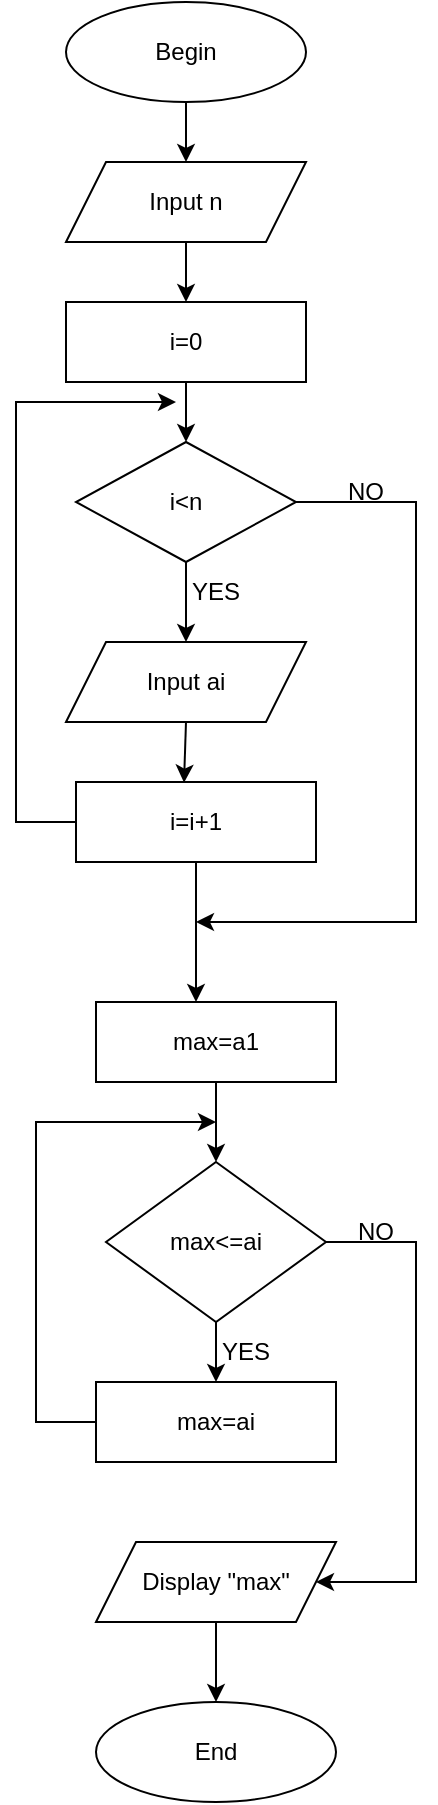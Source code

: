 <mxfile version="21.5.0" type="device">
  <diagram name="Page-1" id="Oo-YtIQrV1MbFyEWcRT-">
    <mxGraphModel dx="392" dy="548" grid="1" gridSize="10" guides="1" tooltips="1" connect="1" arrows="1" fold="1" page="1" pageScale="1" pageWidth="850" pageHeight="1100" math="0" shadow="0">
      <root>
        <mxCell id="0" />
        <mxCell id="1" parent="0" />
        <mxCell id="d7ki9nwYrR0znX2aHPak-1" value="Begin" style="ellipse;whiteSpace=wrap;html=1;" vertex="1" parent="1">
          <mxGeometry x="305" y="60" width="120" height="50" as="geometry" />
        </mxCell>
        <mxCell id="d7ki9nwYrR0znX2aHPak-2" value="Input n" style="shape=parallelogram;perimeter=parallelogramPerimeter;whiteSpace=wrap;html=1;fixedSize=1;" vertex="1" parent="1">
          <mxGeometry x="305" y="140" width="120" height="40" as="geometry" />
        </mxCell>
        <mxCell id="d7ki9nwYrR0znX2aHPak-3" value="" style="endArrow=classic;html=1;rounded=0;exitX=0.5;exitY=1;exitDx=0;exitDy=0;entryX=0.5;entryY=0;entryDx=0;entryDy=0;" edge="1" parent="1" source="d7ki9nwYrR0znX2aHPak-1" target="d7ki9nwYrR0znX2aHPak-2">
          <mxGeometry width="50" height="50" relative="1" as="geometry">
            <mxPoint x="400" y="310" as="sourcePoint" />
            <mxPoint x="450" y="260" as="targetPoint" />
          </mxGeometry>
        </mxCell>
        <mxCell id="d7ki9nwYrR0znX2aHPak-4" value="i=0" style="rounded=0;whiteSpace=wrap;html=1;" vertex="1" parent="1">
          <mxGeometry x="305" y="210" width="120" height="40" as="geometry" />
        </mxCell>
        <mxCell id="d7ki9nwYrR0znX2aHPak-5" value="" style="endArrow=classic;html=1;rounded=0;exitX=0.5;exitY=1;exitDx=0;exitDy=0;" edge="1" parent="1" source="d7ki9nwYrR0znX2aHPak-2" target="d7ki9nwYrR0znX2aHPak-4">
          <mxGeometry width="50" height="50" relative="1" as="geometry">
            <mxPoint x="340" y="300" as="sourcePoint" />
            <mxPoint x="390" y="250" as="targetPoint" />
          </mxGeometry>
        </mxCell>
        <mxCell id="d7ki9nwYrR0znX2aHPak-6" value="" style="endArrow=classic;html=1;rounded=0;exitX=0.5;exitY=1;exitDx=0;exitDy=0;" edge="1" parent="1" source="d7ki9nwYrR0znX2aHPak-4" target="d7ki9nwYrR0znX2aHPak-7">
          <mxGeometry width="50" height="50" relative="1" as="geometry">
            <mxPoint x="340" y="300" as="sourcePoint" />
            <mxPoint x="365" y="290" as="targetPoint" />
          </mxGeometry>
        </mxCell>
        <mxCell id="d7ki9nwYrR0znX2aHPak-7" value="i&amp;lt;n" style="rhombus;whiteSpace=wrap;html=1;" vertex="1" parent="1">
          <mxGeometry x="310" y="280" width="110" height="60" as="geometry" />
        </mxCell>
        <mxCell id="d7ki9nwYrR0znX2aHPak-8" value="" style="endArrow=classic;html=1;rounded=0;exitX=0.5;exitY=1;exitDx=0;exitDy=0;" edge="1" parent="1" source="d7ki9nwYrR0znX2aHPak-7" target="d7ki9nwYrR0znX2aHPak-9">
          <mxGeometry width="50" height="50" relative="1" as="geometry">
            <mxPoint x="340" y="300" as="sourcePoint" />
            <mxPoint x="365" y="390" as="targetPoint" />
          </mxGeometry>
        </mxCell>
        <mxCell id="d7ki9nwYrR0znX2aHPak-9" value="Input ai" style="shape=parallelogram;perimeter=parallelogramPerimeter;whiteSpace=wrap;html=1;fixedSize=1;" vertex="1" parent="1">
          <mxGeometry x="305" y="380" width="120" height="40" as="geometry" />
        </mxCell>
        <mxCell id="d7ki9nwYrR0znX2aHPak-11" value="YES" style="text;html=1;strokeColor=none;fillColor=none;align=center;verticalAlign=middle;whiteSpace=wrap;rounded=0;" vertex="1" parent="1">
          <mxGeometry x="350" y="340" width="60" height="30" as="geometry" />
        </mxCell>
        <mxCell id="d7ki9nwYrR0znX2aHPak-12" value="" style="endArrow=classic;html=1;rounded=0;exitX=1;exitY=0.5;exitDx=0;exitDy=0;" edge="1" parent="1" source="d7ki9nwYrR0znX2aHPak-7">
          <mxGeometry width="50" height="50" relative="1" as="geometry">
            <mxPoint x="340" y="300" as="sourcePoint" />
            <mxPoint x="370" y="520" as="targetPoint" />
            <Array as="points">
              <mxPoint x="480" y="310" />
              <mxPoint x="480" y="520" />
            </Array>
          </mxGeometry>
        </mxCell>
        <mxCell id="d7ki9nwYrR0znX2aHPak-13" value="i=i+1" style="rounded=0;whiteSpace=wrap;html=1;" vertex="1" parent="1">
          <mxGeometry x="310" y="450" width="120" height="40" as="geometry" />
        </mxCell>
        <mxCell id="d7ki9nwYrR0znX2aHPak-14" value="" style="endArrow=classic;html=1;rounded=0;exitX=0.5;exitY=1;exitDx=0;exitDy=0;entryX=0.45;entryY=0.008;entryDx=0;entryDy=0;entryPerimeter=0;" edge="1" parent="1" source="d7ki9nwYrR0znX2aHPak-9" target="d7ki9nwYrR0znX2aHPak-13">
          <mxGeometry width="50" height="50" relative="1" as="geometry">
            <mxPoint x="340" y="300" as="sourcePoint" />
            <mxPoint x="390" y="250" as="targetPoint" />
          </mxGeometry>
        </mxCell>
        <mxCell id="d7ki9nwYrR0znX2aHPak-15" value="" style="endArrow=classic;html=1;rounded=0;exitX=0;exitY=0.5;exitDx=0;exitDy=0;" edge="1" parent="1" source="d7ki9nwYrR0znX2aHPak-13">
          <mxGeometry width="50" height="50" relative="1" as="geometry">
            <mxPoint x="340" y="300" as="sourcePoint" />
            <mxPoint x="360" y="260" as="targetPoint" />
            <Array as="points">
              <mxPoint x="280" y="470" />
              <mxPoint x="280" y="260" />
            </Array>
          </mxGeometry>
        </mxCell>
        <mxCell id="d7ki9nwYrR0znX2aHPak-17" value="NO" style="text;html=1;strokeColor=none;fillColor=none;align=center;verticalAlign=middle;whiteSpace=wrap;rounded=0;" vertex="1" parent="1">
          <mxGeometry x="425" y="290" width="60" height="30" as="geometry" />
        </mxCell>
        <mxCell id="d7ki9nwYrR0znX2aHPak-18" value="End" style="ellipse;whiteSpace=wrap;html=1;" vertex="1" parent="1">
          <mxGeometry x="320" y="910" width="120" height="50" as="geometry" />
        </mxCell>
        <mxCell id="d7ki9nwYrR0znX2aHPak-19" value="" style="endArrow=classic;html=1;rounded=0;exitX=0.5;exitY=1;exitDx=0;exitDy=0;" edge="1" parent="1" source="d7ki9nwYrR0znX2aHPak-13">
          <mxGeometry width="50" height="50" relative="1" as="geometry">
            <mxPoint x="340" y="500" as="sourcePoint" />
            <mxPoint x="370" y="560" as="targetPoint" />
          </mxGeometry>
        </mxCell>
        <mxCell id="d7ki9nwYrR0znX2aHPak-21" value="max=a1" style="rounded=0;whiteSpace=wrap;html=1;" vertex="1" parent="1">
          <mxGeometry x="320" y="560" width="120" height="40" as="geometry" />
        </mxCell>
        <mxCell id="d7ki9nwYrR0znX2aHPak-22" value="max&amp;lt;=ai" style="rhombus;whiteSpace=wrap;html=1;" vertex="1" parent="1">
          <mxGeometry x="325" y="640" width="110" height="80" as="geometry" />
        </mxCell>
        <mxCell id="d7ki9nwYrR0znX2aHPak-23" value="" style="endArrow=classic;html=1;rounded=0;exitX=0.5;exitY=1;exitDx=0;exitDy=0;entryX=0.5;entryY=0;entryDx=0;entryDy=0;" edge="1" parent="1" source="d7ki9nwYrR0znX2aHPak-21" target="d7ki9nwYrR0znX2aHPak-22">
          <mxGeometry width="50" height="50" relative="1" as="geometry">
            <mxPoint x="340" y="700" as="sourcePoint" />
            <mxPoint x="390" y="650" as="targetPoint" />
          </mxGeometry>
        </mxCell>
        <mxCell id="d7ki9nwYrR0znX2aHPak-24" value="max=ai" style="rounded=0;whiteSpace=wrap;html=1;" vertex="1" parent="1">
          <mxGeometry x="320" y="750" width="120" height="40" as="geometry" />
        </mxCell>
        <mxCell id="d7ki9nwYrR0znX2aHPak-25" value="" style="endArrow=classic;html=1;rounded=0;exitX=0.5;exitY=1;exitDx=0;exitDy=0;entryX=0.5;entryY=0;entryDx=0;entryDy=0;" edge="1" parent="1" source="d7ki9nwYrR0znX2aHPak-22" target="d7ki9nwYrR0znX2aHPak-24">
          <mxGeometry width="50" height="50" relative="1" as="geometry">
            <mxPoint x="340" y="700" as="sourcePoint" />
            <mxPoint x="390" y="650" as="targetPoint" />
          </mxGeometry>
        </mxCell>
        <mxCell id="d7ki9nwYrR0znX2aHPak-26" value="" style="endArrow=classic;html=1;rounded=0;exitX=0;exitY=0.5;exitDx=0;exitDy=0;" edge="1" parent="1" source="d7ki9nwYrR0znX2aHPak-24">
          <mxGeometry width="50" height="50" relative="1" as="geometry">
            <mxPoint x="340" y="700" as="sourcePoint" />
            <mxPoint x="380" y="620" as="targetPoint" />
            <Array as="points">
              <mxPoint x="290" y="770" />
              <mxPoint x="290" y="620" />
            </Array>
          </mxGeometry>
        </mxCell>
        <mxCell id="d7ki9nwYrR0znX2aHPak-27" value="YES" style="text;html=1;strokeColor=none;fillColor=none;align=center;verticalAlign=middle;whiteSpace=wrap;rounded=0;" vertex="1" parent="1">
          <mxGeometry x="365" y="720" width="60" height="30" as="geometry" />
        </mxCell>
        <mxCell id="d7ki9nwYrR0znX2aHPak-28" value="" style="endArrow=classic;html=1;rounded=0;exitX=1;exitY=0.5;exitDx=0;exitDy=0;" edge="1" parent="1" source="d7ki9nwYrR0znX2aHPak-22" target="d7ki9nwYrR0znX2aHPak-29">
          <mxGeometry width="50" height="50" relative="1" as="geometry">
            <mxPoint x="340" y="700" as="sourcePoint" />
            <mxPoint x="520" y="680" as="targetPoint" />
            <Array as="points">
              <mxPoint x="480" y="680" />
              <mxPoint x="480" y="850" />
            </Array>
          </mxGeometry>
        </mxCell>
        <mxCell id="d7ki9nwYrR0znX2aHPak-29" value="Display &quot;max&quot;" style="shape=parallelogram;perimeter=parallelogramPerimeter;whiteSpace=wrap;html=1;fixedSize=1;" vertex="1" parent="1">
          <mxGeometry x="320" y="830" width="120" height="40" as="geometry" />
        </mxCell>
        <mxCell id="d7ki9nwYrR0znX2aHPak-32" value="NO&lt;br&gt;" style="text;html=1;strokeColor=none;fillColor=none;align=center;verticalAlign=middle;whiteSpace=wrap;rounded=0;" vertex="1" parent="1">
          <mxGeometry x="430" y="660" width="60" height="30" as="geometry" />
        </mxCell>
        <mxCell id="d7ki9nwYrR0znX2aHPak-33" value="" style="endArrow=classic;html=1;rounded=0;exitX=0.5;exitY=1;exitDx=0;exitDy=0;entryX=0.5;entryY=0;entryDx=0;entryDy=0;" edge="1" parent="1" source="d7ki9nwYrR0znX2aHPak-29" target="d7ki9nwYrR0znX2aHPak-18">
          <mxGeometry width="50" height="50" relative="1" as="geometry">
            <mxPoint x="350" y="700" as="sourcePoint" />
            <mxPoint x="400" y="650" as="targetPoint" />
          </mxGeometry>
        </mxCell>
      </root>
    </mxGraphModel>
  </diagram>
</mxfile>
